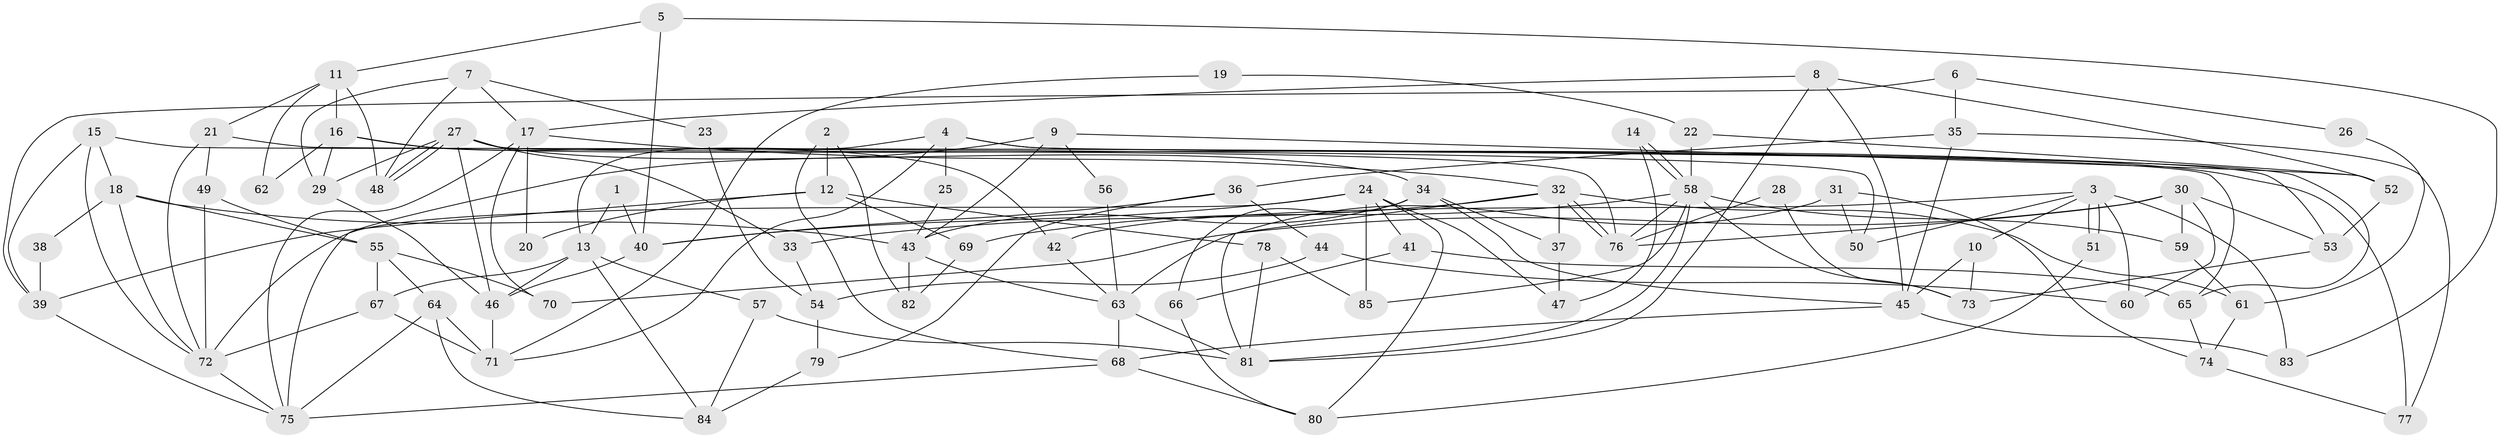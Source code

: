 // Generated by graph-tools (version 1.1) at 2025/11/02/27/25 16:11:21]
// undirected, 85 vertices, 170 edges
graph export_dot {
graph [start="1"]
  node [color=gray90,style=filled];
  1;
  2;
  3;
  4;
  5;
  6;
  7;
  8;
  9;
  10;
  11;
  12;
  13;
  14;
  15;
  16;
  17;
  18;
  19;
  20;
  21;
  22;
  23;
  24;
  25;
  26;
  27;
  28;
  29;
  30;
  31;
  32;
  33;
  34;
  35;
  36;
  37;
  38;
  39;
  40;
  41;
  42;
  43;
  44;
  45;
  46;
  47;
  48;
  49;
  50;
  51;
  52;
  53;
  54;
  55;
  56;
  57;
  58;
  59;
  60;
  61;
  62;
  63;
  64;
  65;
  66;
  67;
  68;
  69;
  70;
  71;
  72;
  73;
  74;
  75;
  76;
  77;
  78;
  79;
  80;
  81;
  82;
  83;
  84;
  85;
  1 -- 40;
  1 -- 13;
  2 -- 68;
  2 -- 82;
  2 -- 12;
  3 -- 51;
  3 -- 51;
  3 -- 10;
  3 -- 42;
  3 -- 50;
  3 -- 60;
  3 -- 83;
  4 -- 13;
  4 -- 71;
  4 -- 25;
  4 -- 53;
  4 -- 65;
  5 -- 83;
  5 -- 40;
  5 -- 11;
  6 -- 39;
  6 -- 35;
  6 -- 26;
  7 -- 48;
  7 -- 17;
  7 -- 23;
  7 -- 29;
  8 -- 45;
  8 -- 17;
  8 -- 52;
  8 -- 81;
  9 -- 52;
  9 -- 75;
  9 -- 43;
  9 -- 56;
  10 -- 45;
  10 -- 73;
  11 -- 16;
  11 -- 21;
  11 -- 48;
  11 -- 62;
  12 -- 39;
  12 -- 20;
  12 -- 69;
  12 -- 78;
  13 -- 57;
  13 -- 46;
  13 -- 67;
  13 -- 84;
  14 -- 58;
  14 -- 58;
  14 -- 47;
  15 -- 65;
  15 -- 72;
  15 -- 18;
  15 -- 39;
  16 -- 77;
  16 -- 29;
  16 -- 42;
  16 -- 62;
  17 -- 75;
  17 -- 32;
  17 -- 20;
  17 -- 70;
  18 -- 55;
  18 -- 38;
  18 -- 43;
  18 -- 72;
  19 -- 71;
  19 -- 22;
  21 -- 72;
  21 -- 49;
  21 -- 50;
  22 -- 52;
  22 -- 58;
  23 -- 54;
  24 -- 72;
  24 -- 85;
  24 -- 40;
  24 -- 41;
  24 -- 47;
  24 -- 80;
  25 -- 43;
  26 -- 61;
  27 -- 76;
  27 -- 48;
  27 -- 48;
  27 -- 29;
  27 -- 33;
  27 -- 34;
  27 -- 46;
  28 -- 76;
  28 -- 73;
  29 -- 46;
  30 -- 76;
  30 -- 70;
  30 -- 53;
  30 -- 59;
  30 -- 60;
  31 -- 63;
  31 -- 50;
  31 -- 74;
  32 -- 81;
  32 -- 76;
  32 -- 76;
  32 -- 33;
  32 -- 37;
  32 -- 61;
  33 -- 54;
  34 -- 43;
  34 -- 37;
  34 -- 45;
  34 -- 66;
  35 -- 36;
  35 -- 45;
  35 -- 77;
  36 -- 44;
  36 -- 40;
  36 -- 79;
  37 -- 47;
  38 -- 39;
  39 -- 75;
  40 -- 46;
  41 -- 65;
  41 -- 66;
  42 -- 63;
  43 -- 63;
  43 -- 82;
  44 -- 54;
  44 -- 60;
  45 -- 68;
  45 -- 83;
  46 -- 71;
  49 -- 55;
  49 -- 72;
  51 -- 80;
  52 -- 53;
  53 -- 73;
  54 -- 79;
  55 -- 64;
  55 -- 67;
  55 -- 70;
  56 -- 63;
  57 -- 84;
  57 -- 81;
  58 -- 81;
  58 -- 59;
  58 -- 69;
  58 -- 73;
  58 -- 76;
  58 -- 85;
  59 -- 61;
  61 -- 74;
  63 -- 68;
  63 -- 81;
  64 -- 71;
  64 -- 75;
  64 -- 84;
  65 -- 74;
  66 -- 80;
  67 -- 72;
  67 -- 71;
  68 -- 80;
  68 -- 75;
  69 -- 82;
  72 -- 75;
  74 -- 77;
  78 -- 81;
  78 -- 85;
  79 -- 84;
}
